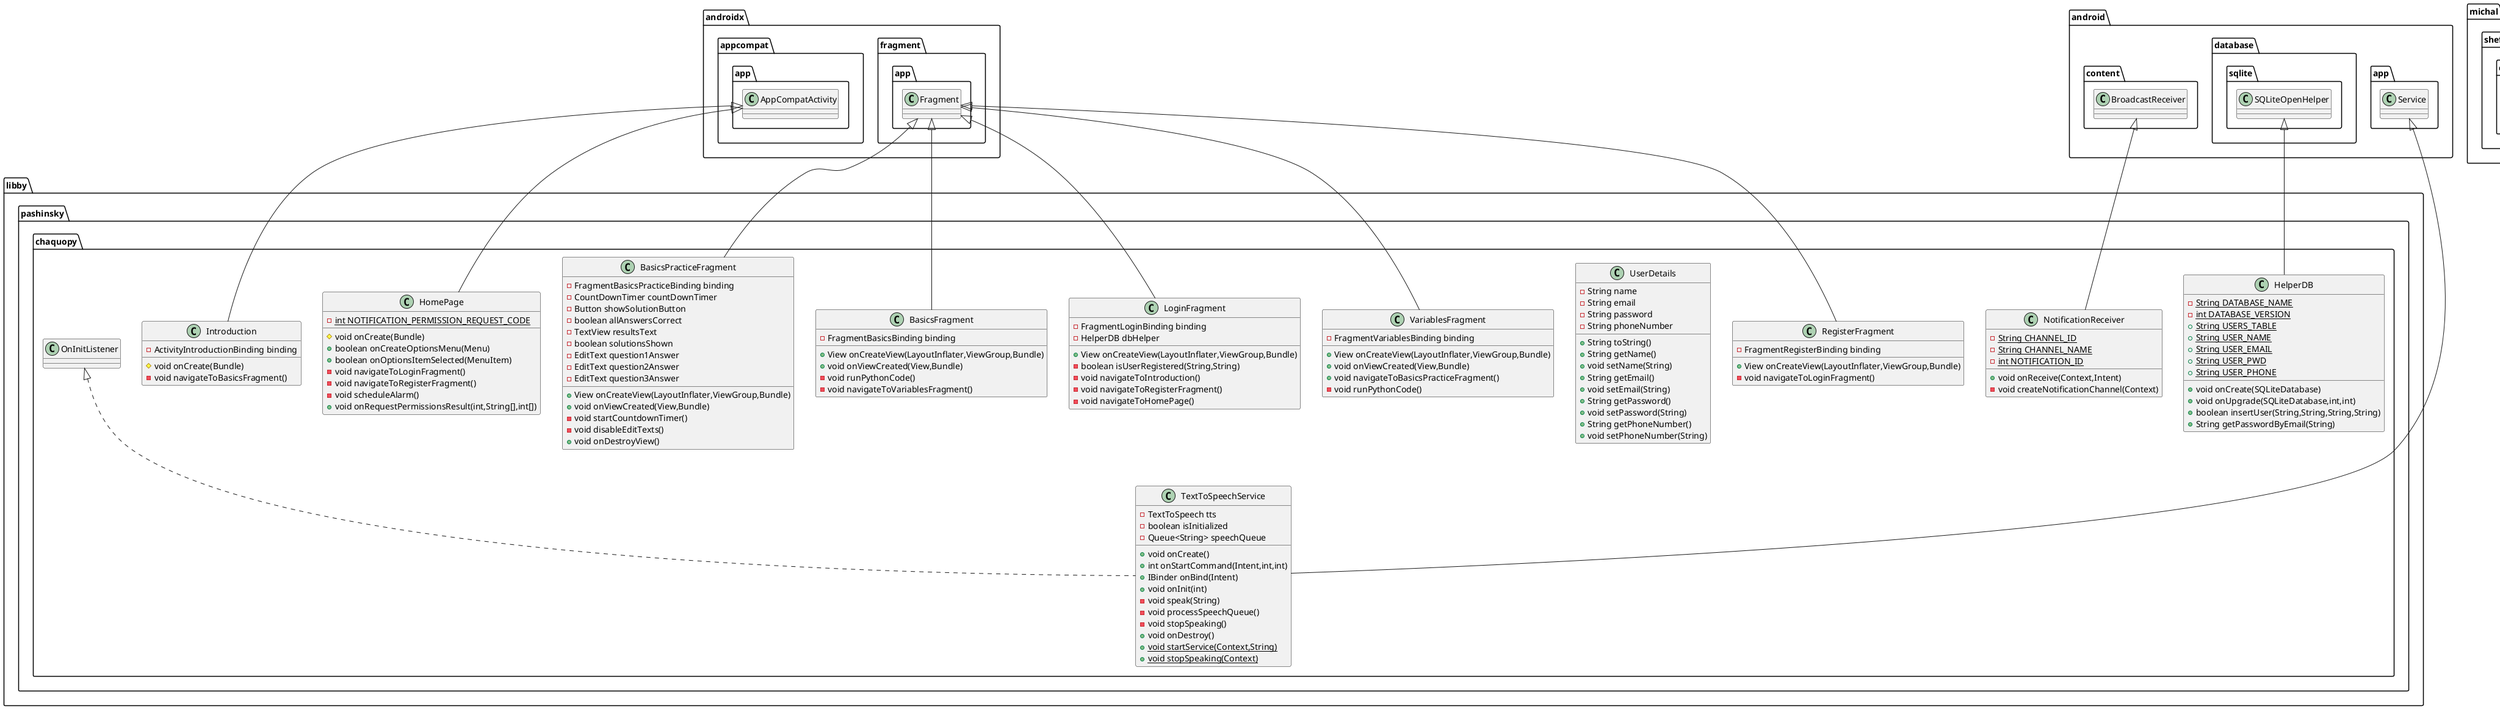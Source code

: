 @startuml
class libby.pashinsky.chaquopy.Introduction {
- ActivityIntroductionBinding binding
# void onCreate(Bundle)
- void navigateToBasicsFragment()
}


class libby.pashinsky.chaquopy.LoginFragment {
- FragmentLoginBinding binding
- HelperDB dbHelper
+ View onCreateView(LayoutInflater,ViewGroup,Bundle)
- boolean isUserRegistered(String,String)
- void navigateToIntroduction()
- void navigateToRegisterFragment()
- void navigateToHomePage()
}


class libby.pashinsky.chaquopy.BasicsFragment {
- FragmentBasicsBinding binding
+ View onCreateView(LayoutInflater,ViewGroup,Bundle)
+ void onViewCreated(View,Bundle)
- void runPythonCode()
- void navigateToVariablesFragment()
}


class libby.pashinsky.chaquopy.UserDetails {
- String name
- String email
- String password
- String phoneNumber
+ String toString()
+ String getName()
+ void setName(String)
+ String getEmail()
+ void setEmail(String)
+ String getPassword()
+ void setPassword(String)
+ String getPhoneNumber()
+ void setPhoneNumber(String)
}


class libby.pashinsky.chaquopy.NotificationReceiver {
- {static} String CHANNEL_ID
- {static} String CHANNEL_NAME
- {static} int NOTIFICATION_ID
+ void onReceive(Context,Intent)
- void createNotificationChannel(Context)
}


class libby.pashinsky.chaquopy.HomePage {
- {static} int NOTIFICATION_PERMISSION_REQUEST_CODE
# void onCreate(Bundle)
+ boolean onCreateOptionsMenu(Menu)
+ boolean onOptionsItemSelected(MenuItem)
- void navigateToLoginFragment()
- void navigateToRegisterFragment()
- void scheduleAlarm()
+ void onRequestPermissionsResult(int,String[],int[])
}


class michal.shefer.chaquipy.ExampleUnitTest {
+ void addition_isCorrect()
}

class libby.pashinsky.chaquopy.RegisterFragment {
- FragmentRegisterBinding binding
+ View onCreateView(LayoutInflater,ViewGroup,Bundle)
- void navigateToLoginFragment()
}


class michal.shefer.chaquipy.ExampleInstrumentedTest {
+ void useAppContext()
}

class libby.pashinsky.chaquopy.TextToSpeechService {
- TextToSpeech tts
- boolean isInitialized
- Queue<String> speechQueue
+ void onCreate()
+ int onStartCommand(Intent,int,int)
+ IBinder onBind(Intent)
+ void onInit(int)
- void speak(String)
- void processSpeechQueue()
- void stopSpeaking()
+ void onDestroy()
+ {static} void startService(Context,String)
+ {static} void stopSpeaking(Context)
}


class libby.pashinsky.chaquopy.VariablesFragment {
- FragmentVariablesBinding binding
+ View onCreateView(LayoutInflater,ViewGroup,Bundle)
+ void onViewCreated(View,Bundle)
+ void navigateToBasicsPracticeFragment()
- void runPythonCode()
}


class libby.pashinsky.chaquopy.BasicsPracticeFragment {
- FragmentBasicsPracticeBinding binding
- CountDownTimer countDownTimer
- Button showSolutionButton
- boolean allAnswersCorrect
- TextView resultsText
- boolean solutionsShown
- EditText question1Answer
- EditText question2Answer
- EditText question3Answer
+ View onCreateView(LayoutInflater,ViewGroup,Bundle)
+ void onViewCreated(View,Bundle)
- void startCountdownTimer()
- void disableEditTexts()
+ void onDestroyView()
}


class libby.pashinsky.chaquopy.HelperDB {
- {static} String DATABASE_NAME
- {static} int DATABASE_VERSION
+ {static} String USERS_TABLE
+ {static} String USER_NAME
+ {static} String USER_EMAIL
+ {static} String USER_PWD
+ {static} String USER_PHONE
+ void onCreate(SQLiteDatabase)
+ void onUpgrade(SQLiteDatabase,int,int)
+ boolean insertUser(String,String,String,String)
+ String getPasswordByEmail(String)
}




androidx.appcompat.app.AppCompatActivity <|-- libby.pashinsky.chaquopy.Introduction
androidx.fragment.app.Fragment <|-- libby.pashinsky.chaquopy.LoginFragment
androidx.fragment.app.Fragment <|-- libby.pashinsky.chaquopy.BasicsFragment
android.content.BroadcastReceiver <|-- libby.pashinsky.chaquopy.NotificationReceiver
androidx.appcompat.app.AppCompatActivity <|-- libby.pashinsky.chaquopy.HomePage
androidx.fragment.app.Fragment <|-- libby.pashinsky.chaquopy.RegisterFragment
libby.pashinsky.chaquopy.OnInitListener <|.. libby.pashinsky.chaquopy.TextToSpeechService
android.app.Service <|-- libby.pashinsky.chaquopy.TextToSpeechService
androidx.fragment.app.Fragment <|-- libby.pashinsky.chaquopy.VariablesFragment
androidx.fragment.app.Fragment <|-- libby.pashinsky.chaquopy.BasicsPracticeFragment
android.database.sqlite.SQLiteOpenHelper <|-- libby.pashinsky.chaquopy.HelperDB
@enduml